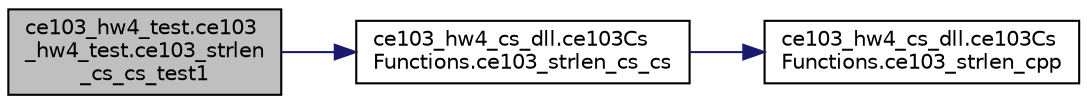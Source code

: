 digraph "ce103_hw4_test.ce103_hw4_test.ce103_strlen_cs_cs_test1"
{
 // INTERACTIVE_SVG=YES
 // LATEX_PDF_SIZE
  edge [fontname="Helvetica",fontsize="10",labelfontname="Helvetica",labelfontsize="10"];
  node [fontname="Helvetica",fontsize="10",shape=record];
  rankdir="LR";
  Node1 [label="ce103_hw4_test.ce103\l_hw4_test.ce103_strlen\l_cs_cs_test1",height=0.2,width=0.4,color="black", fillcolor="grey75", style="filled", fontcolor="black",tooltip=" "];
  Node1 -> Node2 [color="midnightblue",fontsize="10",style="solid"];
  Node2 [label="ce103_hw4_cs_dll.ce103Cs\lFunctions.ce103_strlen_cs_cs",height=0.2,width=0.4,color="black", fillcolor="white", style="filled",URL="$d9/da4/a00078.html#a5670228fd9abcd733e79e3ca133ca2d9",tooltip=" "];
  Node2 -> Node3 [color="midnightblue",fontsize="10",style="solid"];
  Node3 [label="ce103_hw4_cs_dll.ce103Cs\lFunctions.ce103_strlen_cpp",height=0.2,width=0.4,color="black", fillcolor="white", style="filled",URL="$d9/da4/a00078.html#a70ba7dae126cee470c58ec16b9aefc73",tooltip=" "];
}
